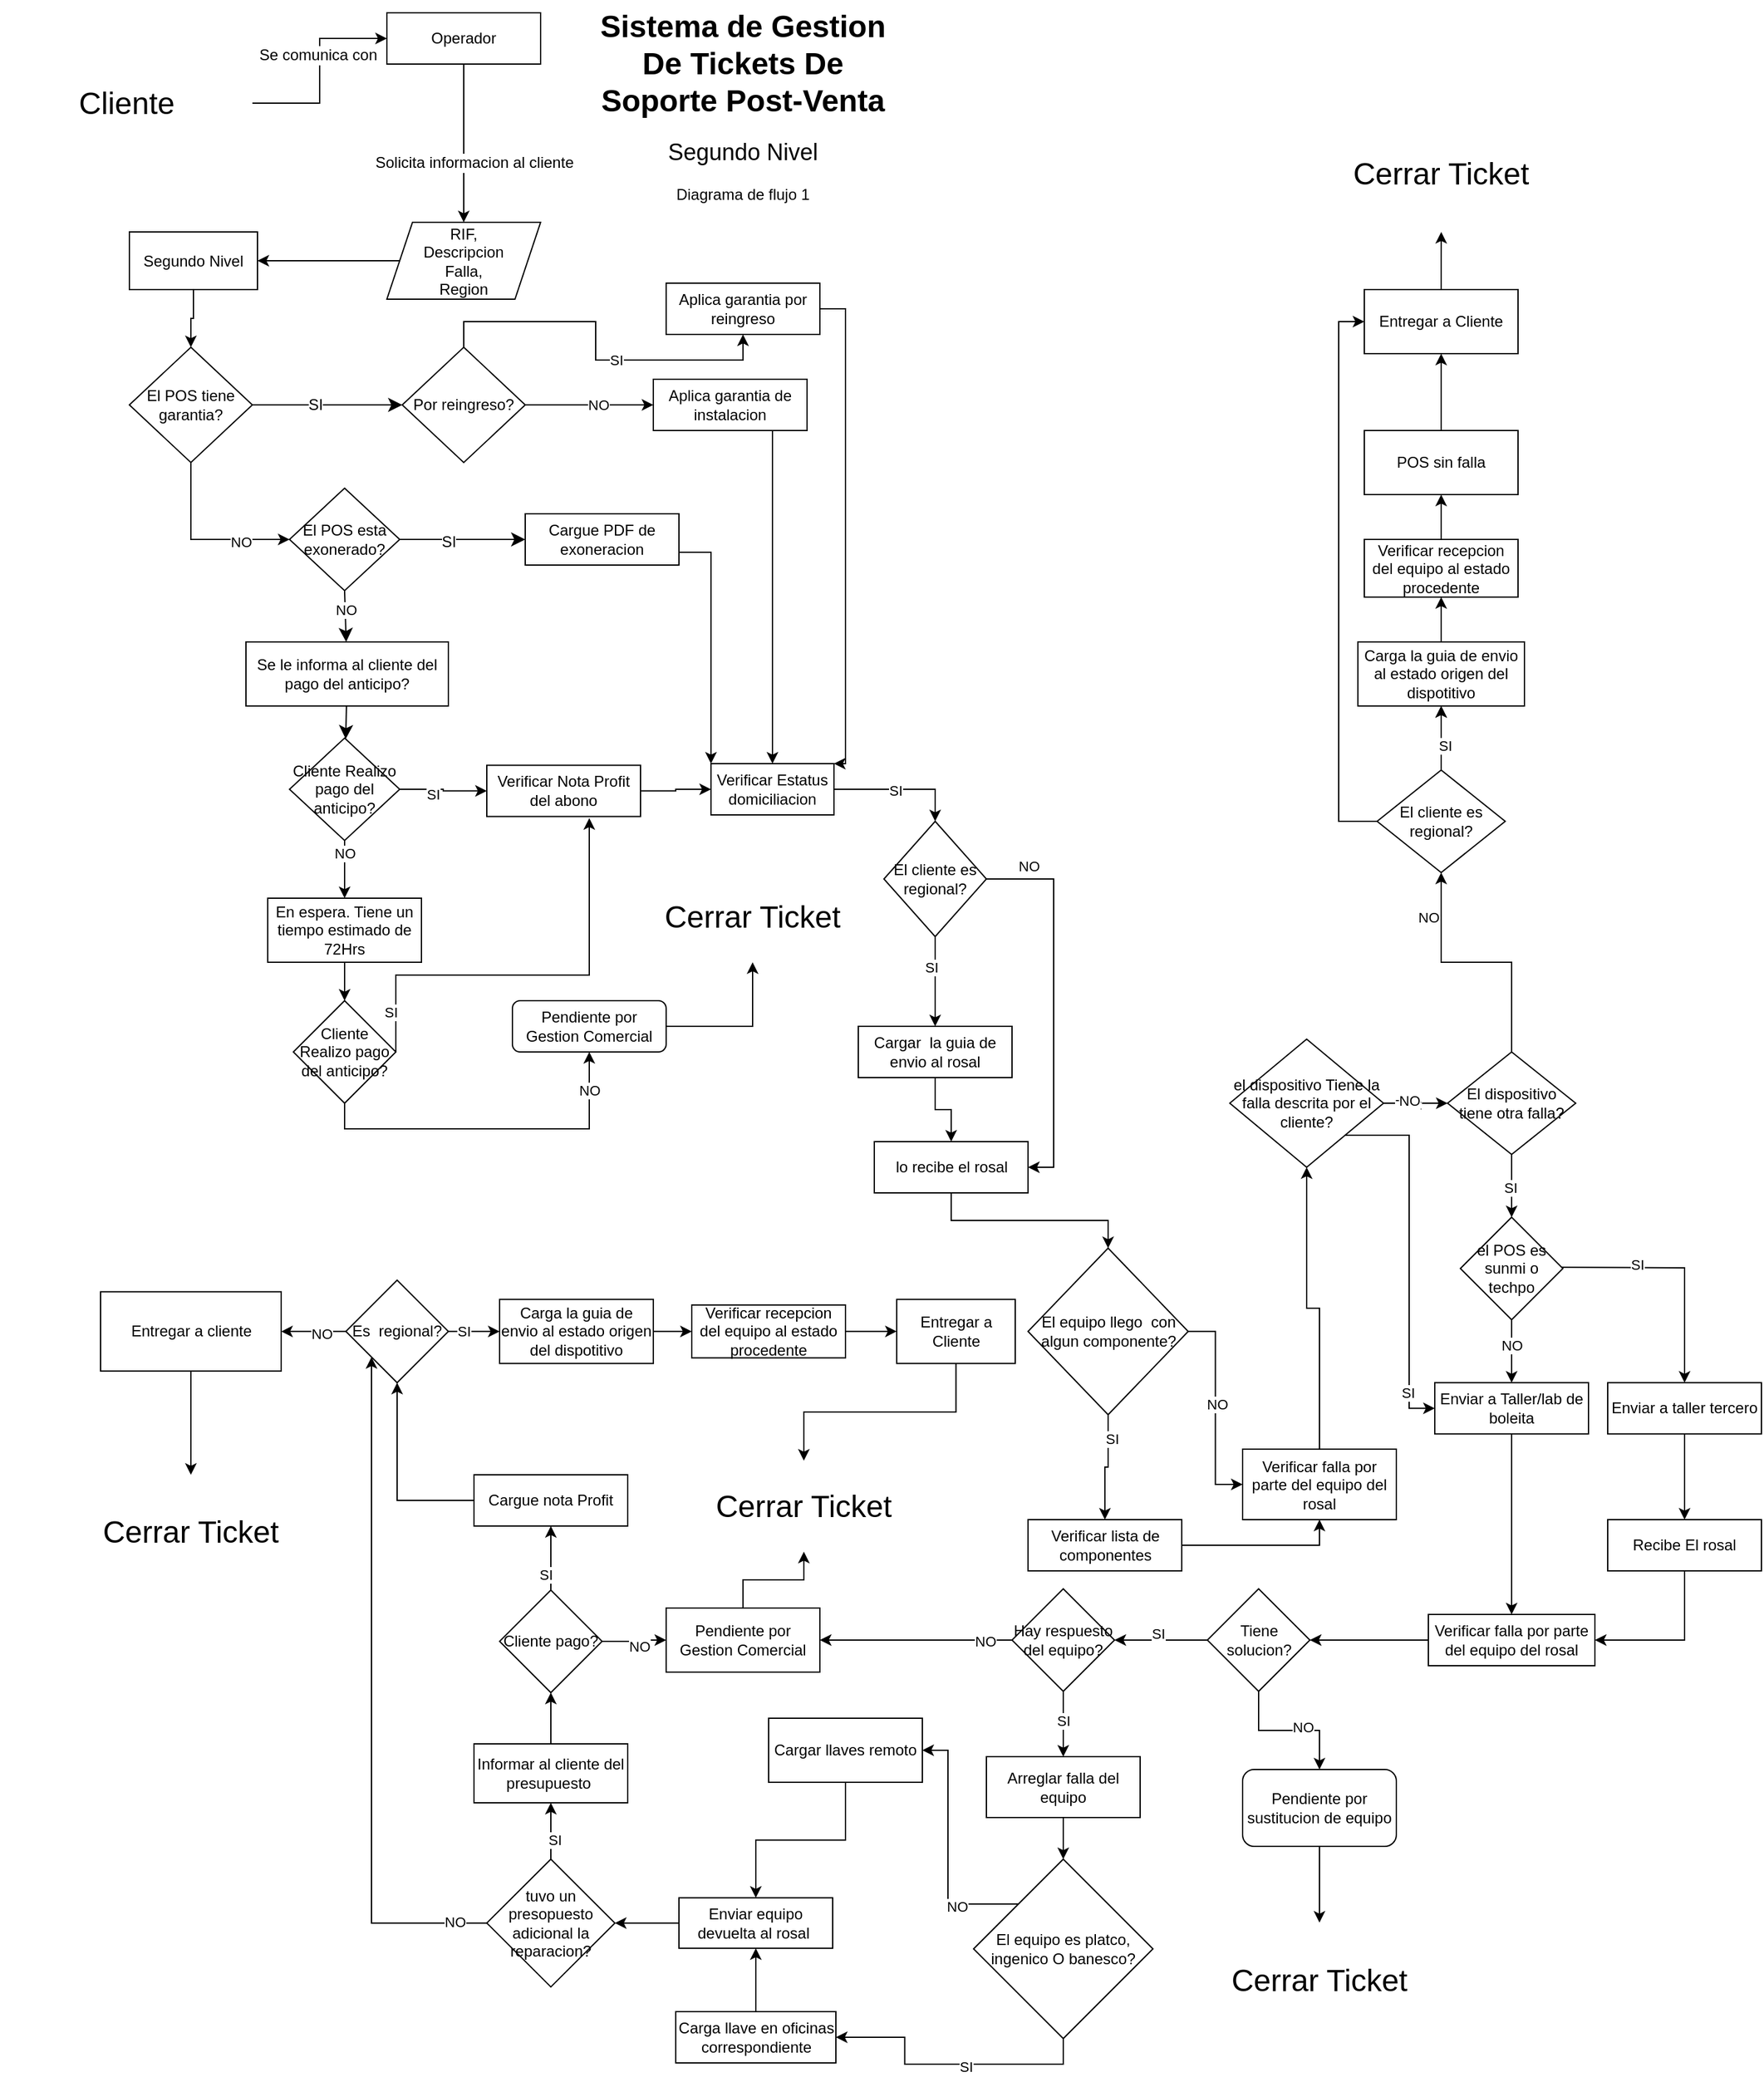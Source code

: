 <mxfile version="26.1.1">
  <diagram id="C5RBs43oDa-KdzZeNtuy" name="Page-1">
    <mxGraphModel dx="1372" dy="820" grid="1" gridSize="10" guides="1" tooltips="1" connect="1" arrows="1" fold="1" page="1" pageScale="1" pageWidth="827" pageHeight="1169" math="0" shadow="0">
      <root>
        <mxCell id="WIyWlLk6GJQsqaUBKTNV-0" />
        <mxCell id="WIyWlLk6GJQsqaUBKTNV-1" parent="WIyWlLk6GJQsqaUBKTNV-0" />
        <mxCell id="_QNUhopDg3Hf3t6jgUZH-50" style="edgeStyle=orthogonalEdgeStyle;rounded=0;orthogonalLoop=1;jettySize=auto;html=1;entryX=0.5;entryY=0;entryDx=0;entryDy=0;" parent="WIyWlLk6GJQsqaUBKTNV-1" source="_QNUhopDg3Hf3t6jgUZH-4" target="_QNUhopDg3Hf3t6jgUZH-6" edge="1">
          <mxGeometry relative="1" as="geometry" />
        </mxCell>
        <mxCell id="c0zV2AM7hL4q2DCEaIti-16" value="&lt;font style=&quot;font-size: 12px;&quot;&gt;Solicita informacion al cliente&lt;/font&gt;" style="edgeLabel;html=1;align=center;verticalAlign=middle;resizable=0;points=[];shadow=1;fontFamily=Helvetica;fontSize=11;fontColor=default;labelBackgroundColor=default;fillColor=none;gradientColor=none;" parent="_QNUhopDg3Hf3t6jgUZH-50" vertex="1" connectable="0">
          <mxGeometry x="0.603" y="4" relative="1" as="geometry">
            <mxPoint x="4" y="-22" as="offset" />
          </mxGeometry>
        </mxCell>
        <mxCell id="_QNUhopDg3Hf3t6jgUZH-4" value="Operador" style="rounded=0;whiteSpace=wrap;html=1;" parent="WIyWlLk6GJQsqaUBKTNV-1" vertex="1">
          <mxGeometry x="337" y="40" width="120" height="40" as="geometry" />
        </mxCell>
        <mxCell id="SMtAYWXJvcv_vjCOF7HQ-4" value="" style="edgeStyle=orthogonalEdgeStyle;rounded=0;orthogonalLoop=1;jettySize=auto;html=1;entryX=1;entryY=0.5;entryDx=0;entryDy=0;" parent="WIyWlLk6GJQsqaUBKTNV-1" source="_QNUhopDg3Hf3t6jgUZH-6" target="zwyI8tlbRfQAhwyagGd9-0" edge="1">
          <mxGeometry relative="1" as="geometry">
            <mxPoint x="340" y="221" as="targetPoint" />
          </mxGeometry>
        </mxCell>
        <mxCell id="_QNUhopDg3Hf3t6jgUZH-6" value="RIF,&lt;div&gt;Descripcion&lt;/div&gt;&lt;div&gt;Falla,&lt;/div&gt;&lt;div&gt;Region&lt;/div&gt;" style="shape=parallelogram;perimeter=parallelogramPerimeter;whiteSpace=wrap;html=1;fixedSize=1;" parent="WIyWlLk6GJQsqaUBKTNV-1" vertex="1">
          <mxGeometry x="337" y="203.5" width="120" height="60" as="geometry" />
        </mxCell>
        <mxCell id="_QNUhopDg3Hf3t6jgUZH-15" value="" style="edgeStyle=none;curved=1;rounded=0;orthogonalLoop=1;jettySize=auto;html=1;fontSize=12;startSize=8;endSize=8;" parent="WIyWlLk6GJQsqaUBKTNV-1" source="_QNUhopDg3Hf3t6jgUZH-19" target="_QNUhopDg3Hf3t6jgUZH-24" edge="1">
          <mxGeometry relative="1" as="geometry" />
        </mxCell>
        <mxCell id="_QNUhopDg3Hf3t6jgUZH-16" value="SI" style="edgeLabel;html=1;align=center;verticalAlign=middle;resizable=0;points=[];fontSize=12;" parent="_QNUhopDg3Hf3t6jgUZH-15" vertex="1" connectable="0">
          <mxGeometry x="-0.167" y="2" relative="1" as="geometry">
            <mxPoint y="2" as="offset" />
          </mxGeometry>
        </mxCell>
        <mxCell id="zwyI8tlbRfQAhwyagGd9-32" style="edgeStyle=orthogonalEdgeStyle;rounded=0;orthogonalLoop=1;jettySize=auto;html=1;exitX=0.5;exitY=1;exitDx=0;exitDy=0;entryX=0;entryY=0.5;entryDx=0;entryDy=0;" parent="WIyWlLk6GJQsqaUBKTNV-1" source="_QNUhopDg3Hf3t6jgUZH-19" target="_QNUhopDg3Hf3t6jgUZH-38" edge="1">
          <mxGeometry relative="1" as="geometry" />
        </mxCell>
        <mxCell id="zwyI8tlbRfQAhwyagGd9-145" value="NO" style="edgeLabel;html=1;align=center;verticalAlign=middle;resizable=0;points=[];" parent="zwyI8tlbRfQAhwyagGd9-32" vertex="1" connectable="0">
          <mxGeometry x="0.439" y="-2" relative="1" as="geometry">
            <mxPoint as="offset" />
          </mxGeometry>
        </mxCell>
        <mxCell id="_QNUhopDg3Hf3t6jgUZH-19" value="El POS tiene garantia?" style="rhombus;whiteSpace=wrap;html=1;" parent="WIyWlLk6GJQsqaUBKTNV-1" vertex="1">
          <mxGeometry x="136" y="301" width="96" height="90" as="geometry" />
        </mxCell>
        <mxCell id="_QNUhopDg3Hf3t6jgUZH-85" style="edgeStyle=orthogonalEdgeStyle;rounded=0;orthogonalLoop=1;jettySize=auto;html=1;exitX=0.5;exitY=0;exitDx=0;exitDy=0;" parent="WIyWlLk6GJQsqaUBKTNV-1" source="_QNUhopDg3Hf3t6jgUZH-24" target="_QNUhopDg3Hf3t6jgUZH-45" edge="1">
          <mxGeometry relative="1" as="geometry">
            <mxPoint x="525" y="271" as="targetPoint" />
          </mxGeometry>
        </mxCell>
        <mxCell id="_QNUhopDg3Hf3t6jgUZH-86" value="SI" style="edgeLabel;html=1;align=center;verticalAlign=middle;resizable=0;points=[];" parent="_QNUhopDg3Hf3t6jgUZH-85" vertex="1" connectable="0">
          <mxGeometry x="0.174" relative="1" as="geometry">
            <mxPoint as="offset" />
          </mxGeometry>
        </mxCell>
        <mxCell id="_QNUhopDg3Hf3t6jgUZH-88" value="" style="edgeStyle=orthogonalEdgeStyle;rounded=0;orthogonalLoop=1;jettySize=auto;html=1;entryX=0;entryY=0.5;entryDx=0;entryDy=0;" parent="WIyWlLk6GJQsqaUBKTNV-1" source="_QNUhopDg3Hf3t6jgUZH-24" target="_QNUhopDg3Hf3t6jgUZH-89" edge="1">
          <mxGeometry relative="1" as="geometry">
            <mxPoint x="525" y="346" as="targetPoint" />
          </mxGeometry>
        </mxCell>
        <mxCell id="_QNUhopDg3Hf3t6jgUZH-90" value="NO" style="edgeLabel;html=1;align=center;verticalAlign=middle;resizable=0;points=[];" parent="_QNUhopDg3Hf3t6jgUZH-88" vertex="1" connectable="0">
          <mxGeometry x="0.157" y="2" relative="1" as="geometry">
            <mxPoint x="-1" y="2" as="offset" />
          </mxGeometry>
        </mxCell>
        <mxCell id="_QNUhopDg3Hf3t6jgUZH-24" value="Por reingreso?" style="rhombus;whiteSpace=wrap;html=1;" parent="WIyWlLk6GJQsqaUBKTNV-1" vertex="1">
          <mxGeometry x="349" y="301" width="96" height="90" as="geometry" />
        </mxCell>
        <mxCell id="zwyI8tlbRfQAhwyagGd9-190" style="edgeStyle=orthogonalEdgeStyle;rounded=0;orthogonalLoop=1;jettySize=auto;html=1;exitX=1;exitY=0.5;exitDx=0;exitDy=0;entryX=0;entryY=0.5;entryDx=0;entryDy=0;" parent="WIyWlLk6GJQsqaUBKTNV-1" source="_QNUhopDg3Hf3t6jgUZH-31" target="zwyI8tlbRfQAhwyagGd9-214" edge="1">
          <mxGeometry relative="1" as="geometry">
            <mxPoint x="575" y="647.25" as="targetPoint" />
          </mxGeometry>
        </mxCell>
        <mxCell id="_QNUhopDg3Hf3t6jgUZH-31" value="Verificar Nota Profit del abono" style="rounded=0;whiteSpace=wrap;html=1;" parent="WIyWlLk6GJQsqaUBKTNV-1" vertex="1">
          <mxGeometry x="415" y="627.25" width="120" height="40" as="geometry" />
        </mxCell>
        <mxCell id="_QNUhopDg3Hf3t6jgUZH-32" value="" style="edgeStyle=none;curved=1;rounded=0;orthogonalLoop=1;jettySize=auto;html=1;fontSize=12;startSize=8;endSize=8;" parent="WIyWlLk6GJQsqaUBKTNV-1" source="_QNUhopDg3Hf3t6jgUZH-33" target="_QNUhopDg3Hf3t6jgUZH-41" edge="1">
          <mxGeometry relative="1" as="geometry" />
        </mxCell>
        <mxCell id="_QNUhopDg3Hf3t6jgUZH-33" value="Se le informa al cliente del pago del anticipo?" style="rounded=0;whiteSpace=wrap;html=1;" parent="WIyWlLk6GJQsqaUBKTNV-1" vertex="1">
          <mxGeometry x="227" y="531" width="158" height="50" as="geometry" />
        </mxCell>
        <mxCell id="zwyI8tlbRfQAhwyagGd9-217" style="edgeStyle=orthogonalEdgeStyle;rounded=0;orthogonalLoop=1;jettySize=auto;html=1;exitX=1;exitY=0.75;exitDx=0;exitDy=0;entryX=0;entryY=0;entryDx=0;entryDy=0;" parent="WIyWlLk6GJQsqaUBKTNV-1" source="_QNUhopDg3Hf3t6jgUZH-34" target="zwyI8tlbRfQAhwyagGd9-214" edge="1">
          <mxGeometry relative="1" as="geometry" />
        </mxCell>
        <mxCell id="_QNUhopDg3Hf3t6jgUZH-34" value="Cargue PDF de exoneracion" style="rounded=0;whiteSpace=wrap;html=1;" parent="WIyWlLk6GJQsqaUBKTNV-1" vertex="1">
          <mxGeometry x="445" y="431" width="120" height="40" as="geometry" />
        </mxCell>
        <mxCell id="_QNUhopDg3Hf3t6jgUZH-35" value="" style="edgeStyle=none;curved=1;rounded=0;orthogonalLoop=1;jettySize=auto;html=1;fontSize=12;startSize=8;endSize=8;" parent="WIyWlLk6GJQsqaUBKTNV-1" source="_QNUhopDg3Hf3t6jgUZH-38" target="_QNUhopDg3Hf3t6jgUZH-34" edge="1">
          <mxGeometry relative="1" as="geometry" />
        </mxCell>
        <mxCell id="_QNUhopDg3Hf3t6jgUZH-36" value="SI" style="edgeLabel;html=1;align=center;verticalAlign=middle;resizable=0;points=[];fontSize=12;" parent="_QNUhopDg3Hf3t6jgUZH-35" vertex="1" connectable="0">
          <mxGeometry x="-0.22" y="-2" relative="1" as="geometry">
            <mxPoint as="offset" />
          </mxGeometry>
        </mxCell>
        <mxCell id="_QNUhopDg3Hf3t6jgUZH-37" style="edgeStyle=none;curved=1;rounded=0;orthogonalLoop=1;jettySize=auto;html=1;exitX=0.5;exitY=1;exitDx=0;exitDy=0;fontSize=12;startSize=8;endSize=8;" parent="WIyWlLk6GJQsqaUBKTNV-1" source="_QNUhopDg3Hf3t6jgUZH-38" target="_QNUhopDg3Hf3t6jgUZH-33" edge="1">
          <mxGeometry relative="1" as="geometry" />
        </mxCell>
        <mxCell id="HQB4Sq_2YrO74d-TBcbG-32" value="NO" style="edgeLabel;html=1;align=center;verticalAlign=middle;resizable=0;points=[];" parent="_QNUhopDg3Hf3t6jgUZH-37" vertex="1" connectable="0">
          <mxGeometry x="-0.295" relative="1" as="geometry">
            <mxPoint y="1" as="offset" />
          </mxGeometry>
        </mxCell>
        <mxCell id="_QNUhopDg3Hf3t6jgUZH-38" value="El POS esta exonerado?" style="rhombus;whiteSpace=wrap;html=1;" parent="WIyWlLk6GJQsqaUBKTNV-1" vertex="1">
          <mxGeometry x="261" y="411" width="86" height="80" as="geometry" />
        </mxCell>
        <mxCell id="_QNUhopDg3Hf3t6jgUZH-69" value="" style="edgeStyle=orthogonalEdgeStyle;rounded=0;orthogonalLoop=1;jettySize=auto;html=1;" parent="WIyWlLk6GJQsqaUBKTNV-1" source="_QNUhopDg3Hf3t6jgUZH-41" target="_QNUhopDg3Hf3t6jgUZH-68" edge="1">
          <mxGeometry relative="1" as="geometry" />
        </mxCell>
        <mxCell id="_QNUhopDg3Hf3t6jgUZH-73" value="NO" style="edgeLabel;html=1;align=center;verticalAlign=middle;resizable=0;points=[];" parent="_QNUhopDg3Hf3t6jgUZH-69" vertex="1" connectable="0">
          <mxGeometry x="-0.46" y="-4" relative="1" as="geometry">
            <mxPoint x="4" y="-2" as="offset" />
          </mxGeometry>
        </mxCell>
        <mxCell id="zwyI8tlbRfQAhwyagGd9-189" style="edgeStyle=orthogonalEdgeStyle;rounded=0;orthogonalLoop=1;jettySize=auto;html=1;exitX=1;exitY=0.5;exitDx=0;exitDy=0;entryX=0;entryY=0.5;entryDx=0;entryDy=0;" parent="WIyWlLk6GJQsqaUBKTNV-1" source="_QNUhopDg3Hf3t6jgUZH-41" target="_QNUhopDg3Hf3t6jgUZH-31" edge="1">
          <mxGeometry relative="1" as="geometry" />
        </mxCell>
        <mxCell id="zwyI8tlbRfQAhwyagGd9-191" value="SI" style="edgeLabel;html=1;align=center;verticalAlign=middle;resizable=0;points=[];" parent="zwyI8tlbRfQAhwyagGd9-189" vertex="1" connectable="0">
          <mxGeometry x="-0.262" y="-4" relative="1" as="geometry">
            <mxPoint as="offset" />
          </mxGeometry>
        </mxCell>
        <mxCell id="_QNUhopDg3Hf3t6jgUZH-41" value="Cliente Realizo pago del anticipo?" style="rhombus;whiteSpace=wrap;html=1;rounded=0;" parent="WIyWlLk6GJQsqaUBKTNV-1" vertex="1">
          <mxGeometry x="261" y="606" width="86" height="80" as="geometry" />
        </mxCell>
        <mxCell id="zwyI8tlbRfQAhwyagGd9-220" style="edgeStyle=orthogonalEdgeStyle;rounded=0;orthogonalLoop=1;jettySize=auto;html=1;exitX=1;exitY=0.5;exitDx=0;exitDy=0;entryX=1;entryY=0;entryDx=0;entryDy=0;" parent="WIyWlLk6GJQsqaUBKTNV-1" source="_QNUhopDg3Hf3t6jgUZH-45" target="zwyI8tlbRfQAhwyagGd9-214" edge="1">
          <mxGeometry relative="1" as="geometry">
            <Array as="points">
              <mxPoint x="695" y="271" />
              <mxPoint x="695" y="626" />
            </Array>
          </mxGeometry>
        </mxCell>
        <mxCell id="_QNUhopDg3Hf3t6jgUZH-45" value="Aplica garantia por reingreso" style="rounded=0;whiteSpace=wrap;html=1;" parent="WIyWlLk6GJQsqaUBKTNV-1" vertex="1">
          <mxGeometry x="555" y="251" width="120" height="40" as="geometry" />
        </mxCell>
        <mxCell id="_QNUhopDg3Hf3t6jgUZH-101" style="edgeStyle=orthogonalEdgeStyle;rounded=0;orthogonalLoop=1;jettySize=auto;html=1;exitX=1;exitY=0.5;exitDx=0;exitDy=0;entryX=0.5;entryY=1;entryDx=0;entryDy=0;" parent="WIyWlLk6GJQsqaUBKTNV-1" source="_QNUhopDg3Hf3t6jgUZH-61" target="_QNUhopDg3Hf3t6jgUZH-100" edge="1">
          <mxGeometry relative="1" as="geometry" />
        </mxCell>
        <mxCell id="_QNUhopDg3Hf3t6jgUZH-61" value="Pendiente por Gestion Comercial" style="rounded=1;whiteSpace=wrap;html=1;fontSize=12;glass=0;strokeWidth=1;shadow=0;" parent="WIyWlLk6GJQsqaUBKTNV-1" vertex="1">
          <mxGeometry x="435" y="811" width="120" height="40" as="geometry" />
        </mxCell>
        <mxCell id="_QNUhopDg3Hf3t6jgUZH-71" value="" style="edgeStyle=orthogonalEdgeStyle;rounded=0;orthogonalLoop=1;jettySize=auto;html=1;" parent="WIyWlLk6GJQsqaUBKTNV-1" source="_QNUhopDg3Hf3t6jgUZH-68" target="_QNUhopDg3Hf3t6jgUZH-70" edge="1">
          <mxGeometry relative="1" as="geometry" />
        </mxCell>
        <mxCell id="_QNUhopDg3Hf3t6jgUZH-68" value="En espera. Tiene un tiempo estimado de 72Hrs" style="rounded=0;whiteSpace=wrap;html=1;" parent="WIyWlLk6GJQsqaUBKTNV-1" vertex="1">
          <mxGeometry x="244" y="731" width="120" height="50" as="geometry" />
        </mxCell>
        <mxCell id="_QNUhopDg3Hf3t6jgUZH-74" style="edgeStyle=orthogonalEdgeStyle;rounded=0;orthogonalLoop=1;jettySize=auto;html=1;exitX=1;exitY=0.5;exitDx=0;exitDy=0;" parent="WIyWlLk6GJQsqaUBKTNV-1" source="_QNUhopDg3Hf3t6jgUZH-70" edge="1">
          <mxGeometry relative="1" as="geometry">
            <mxPoint x="495.0" y="668.5" as="targetPoint" />
            <Array as="points">
              <mxPoint x="344" y="791" />
              <mxPoint x="495" y="791" />
            </Array>
          </mxGeometry>
        </mxCell>
        <mxCell id="_QNUhopDg3Hf3t6jgUZH-76" value="SI" style="edgeLabel;html=1;align=center;verticalAlign=middle;resizable=0;points=[];" parent="_QNUhopDg3Hf3t6jgUZH-74" vertex="1" connectable="0">
          <mxGeometry x="-0.833" y="-3" relative="1" as="geometry">
            <mxPoint x="-7" y="-3" as="offset" />
          </mxGeometry>
        </mxCell>
        <mxCell id="_QNUhopDg3Hf3t6jgUZH-77" style="edgeStyle=orthogonalEdgeStyle;rounded=0;orthogonalLoop=1;jettySize=auto;html=1;exitX=0.5;exitY=1;exitDx=0;exitDy=0;entryX=0.5;entryY=1;entryDx=0;entryDy=0;" parent="WIyWlLk6GJQsqaUBKTNV-1" source="_QNUhopDg3Hf3t6jgUZH-70" target="_QNUhopDg3Hf3t6jgUZH-61" edge="1">
          <mxGeometry relative="1" as="geometry" />
        </mxCell>
        <mxCell id="_QNUhopDg3Hf3t6jgUZH-78" value="NO" style="edgeLabel;html=1;align=center;verticalAlign=middle;resizable=0;points=[];" parent="_QNUhopDg3Hf3t6jgUZH-77" vertex="1" connectable="0">
          <mxGeometry x="-0.109" y="3" relative="1" as="geometry">
            <mxPoint x="90" y="-27" as="offset" />
          </mxGeometry>
        </mxCell>
        <mxCell id="_QNUhopDg3Hf3t6jgUZH-70" value="Cliente Realizo pago del anticipo?" style="rhombus;whiteSpace=wrap;html=1;rounded=0;" parent="WIyWlLk6GJQsqaUBKTNV-1" vertex="1">
          <mxGeometry x="264" y="811" width="80" height="80" as="geometry" />
        </mxCell>
        <mxCell id="_QNUhopDg3Hf3t6jgUZH-72" style="edgeStyle=orthogonalEdgeStyle;rounded=0;orthogonalLoop=1;jettySize=auto;html=1;exitX=0.5;exitY=1;exitDx=0;exitDy=0;" parent="WIyWlLk6GJQsqaUBKTNV-1" source="_QNUhopDg3Hf3t6jgUZH-68" target="_QNUhopDg3Hf3t6jgUZH-68" edge="1">
          <mxGeometry relative="1" as="geometry" />
        </mxCell>
        <mxCell id="zwyI8tlbRfQAhwyagGd9-218" style="edgeStyle=orthogonalEdgeStyle;rounded=0;orthogonalLoop=1;jettySize=auto;html=1;exitX=0.75;exitY=1;exitDx=0;exitDy=0;" parent="WIyWlLk6GJQsqaUBKTNV-1" source="_QNUhopDg3Hf3t6jgUZH-89" target="zwyI8tlbRfQAhwyagGd9-214" edge="1">
          <mxGeometry relative="1" as="geometry">
            <Array as="points">
              <mxPoint x="638" y="366" />
            </Array>
          </mxGeometry>
        </mxCell>
        <mxCell id="_QNUhopDg3Hf3t6jgUZH-89" value="Aplica garantia de instalacion" style="rounded=0;whiteSpace=wrap;html=1;" parent="WIyWlLk6GJQsqaUBKTNV-1" vertex="1">
          <mxGeometry x="545" y="326" width="120" height="40" as="geometry" />
        </mxCell>
        <mxCell id="_QNUhopDg3Hf3t6jgUZH-100" value="&lt;font style=&quot;font-size: 24px;&quot;&gt;Cerrar Ticket&lt;/font&gt;" style="rounded=1;whiteSpace=wrap;html=1;fontSize=12;glass=0;strokeWidth=1;shadow=0;strokeColor=none;" parent="WIyWlLk6GJQsqaUBKTNV-1" vertex="1">
          <mxGeometry x="535" y="710" width="175" height="71" as="geometry" />
        </mxCell>
        <mxCell id="zwyI8tlbRfQAhwyagGd9-37" value="" style="edgeStyle=orthogonalEdgeStyle;rounded=0;orthogonalLoop=1;jettySize=auto;html=1;exitX=0.5;exitY=1;exitDx=0;exitDy=0;" parent="WIyWlLk6GJQsqaUBKTNV-1" source="_QNUhopDg3Hf3t6jgUZH-119" target="zwyI8tlbRfQAhwyagGd9-41" edge="1">
          <mxGeometry relative="1" as="geometry">
            <mxPoint x="892.5" y="931" as="sourcePoint" />
            <mxPoint x="892.571" y="770.92" as="targetPoint" />
          </mxGeometry>
        </mxCell>
        <mxCell id="zwyI8tlbRfQAhwyagGd9-92" value="SI" style="edgeLabel;html=1;align=center;verticalAlign=middle;resizable=0;points=[];" parent="zwyI8tlbRfQAhwyagGd9-37" vertex="1" connectable="0">
          <mxGeometry x="-0.362" y="-3" relative="1" as="geometry">
            <mxPoint y="1" as="offset" />
          </mxGeometry>
        </mxCell>
        <mxCell id="zwyI8tlbRfQAhwyagGd9-90" style="edgeStyle=orthogonalEdgeStyle;rounded=0;orthogonalLoop=1;jettySize=auto;html=1;exitX=1;exitY=0.5;exitDx=0;exitDy=0;entryX=1;entryY=0.5;entryDx=0;entryDy=0;" parent="WIyWlLk6GJQsqaUBKTNV-1" source="_QNUhopDg3Hf3t6jgUZH-119" target="zwyI8tlbRfQAhwyagGd9-44" edge="1">
          <mxGeometry relative="1" as="geometry" />
        </mxCell>
        <mxCell id="zwyI8tlbRfQAhwyagGd9-91" value="NO" style="edgeLabel;html=1;align=center;verticalAlign=middle;resizable=0;points=[];" parent="zwyI8tlbRfQAhwyagGd9-90" vertex="1" connectable="0">
          <mxGeometry x="0.694" y="-1" relative="1" as="geometry">
            <mxPoint x="-19" y="-210" as="offset" />
          </mxGeometry>
        </mxCell>
        <mxCell id="_QNUhopDg3Hf3t6jgUZH-119" value="El cliente es regional?" style="rhombus;whiteSpace=wrap;html=1;" parent="WIyWlLk6GJQsqaUBKTNV-1" vertex="1">
          <mxGeometry x="725" y="671" width="80" height="90" as="geometry" />
        </mxCell>
        <mxCell id="_QNUhopDg3Hf3t6jgUZH-124" value="&lt;font style=&quot;font-size: 24px;&quot;&gt;Cerrar Ticket&lt;/font&gt;" style="rounded=1;whiteSpace=wrap;html=1;fontSize=12;glass=0;strokeWidth=1;shadow=0;strokeColor=none;" parent="WIyWlLk6GJQsqaUBKTNV-1" vertex="1">
          <mxGeometry x="570" y="1170" width="185" height="71" as="geometry" />
        </mxCell>
        <mxCell id="zwyI8tlbRfQAhwyagGd9-57" style="edgeStyle=orthogonalEdgeStyle;rounded=0;orthogonalLoop=1;jettySize=auto;html=1;exitX=0.5;exitY=0;exitDx=0;exitDy=0;entryX=0;entryY=0.5;entryDx=0;entryDy=0;" parent="WIyWlLk6GJQsqaUBKTNV-1" source="_QNUhopDg3Hf3t6jgUZH-133" target="HQB4Sq_2YrO74d-TBcbG-1" edge="1">
          <mxGeometry relative="1" as="geometry" />
        </mxCell>
        <mxCell id="zwyI8tlbRfQAhwyagGd9-58" value="NO" style="edgeLabel;html=1;align=center;verticalAlign=middle;resizable=0;points=[];" parent="zwyI8tlbRfQAhwyagGd9-57" vertex="1" connectable="0">
          <mxGeometry x="-0.035" y="1" relative="1" as="geometry">
            <mxPoint as="offset" />
          </mxGeometry>
        </mxCell>
        <mxCell id="zwyI8tlbRfQAhwyagGd9-93" style="edgeStyle=orthogonalEdgeStyle;rounded=0;orthogonalLoop=1;jettySize=auto;html=1;exitX=1;exitY=0.5;exitDx=0;exitDy=0;" parent="WIyWlLk6GJQsqaUBKTNV-1" source="_QNUhopDg3Hf3t6jgUZH-133" target="_QNUhopDg3Hf3t6jgUZH-138" edge="1">
          <mxGeometry relative="1" as="geometry" />
        </mxCell>
        <mxCell id="zwyI8tlbRfQAhwyagGd9-146" value="SI" style="edgeLabel;html=1;align=center;verticalAlign=middle;resizable=0;points=[];" parent="zwyI8tlbRfQAhwyagGd9-93" vertex="1" connectable="0">
          <mxGeometry x="-0.578" y="3" relative="1" as="geometry">
            <mxPoint y="1" as="offset" />
          </mxGeometry>
        </mxCell>
        <mxCell id="_QNUhopDg3Hf3t6jgUZH-133" value="El equipo llego&amp;nbsp; con algun componente?" style="rhombus;whiteSpace=wrap;html=1;direction=south;" parent="WIyWlLk6GJQsqaUBKTNV-1" vertex="1">
          <mxGeometry x="837.5" y="1004.13" width="125" height="130" as="geometry" />
        </mxCell>
        <mxCell id="zwyI8tlbRfQAhwyagGd9-76" style="edgeStyle=orthogonalEdgeStyle;rounded=0;orthogonalLoop=1;jettySize=auto;html=1;exitX=1;exitY=0.5;exitDx=0;exitDy=0;entryX=0.5;entryY=1;entryDx=0;entryDy=0;" parent="WIyWlLk6GJQsqaUBKTNV-1" source="_QNUhopDg3Hf3t6jgUZH-138" target="HQB4Sq_2YrO74d-TBcbG-1" edge="1">
          <mxGeometry relative="1" as="geometry" />
        </mxCell>
        <mxCell id="_QNUhopDg3Hf3t6jgUZH-138" value="Verificar lista de componentes" style="rounded=0;whiteSpace=wrap;html=1;" parent="WIyWlLk6GJQsqaUBKTNV-1" vertex="1">
          <mxGeometry x="837.5" y="1216" width="120" height="40" as="geometry" />
        </mxCell>
        <mxCell id="HQB4Sq_2YrO74d-TBcbG-4" value="" style="edgeStyle=orthogonalEdgeStyle;rounded=0;orthogonalLoop=1;jettySize=auto;html=1;" parent="WIyWlLk6GJQsqaUBKTNV-1" source="HQB4Sq_2YrO74d-TBcbG-1" target="HQB4Sq_2YrO74d-TBcbG-3" edge="1">
          <mxGeometry relative="1" as="geometry" />
        </mxCell>
        <mxCell id="HQB4Sq_2YrO74d-TBcbG-1" value="Verificar falla por parte del equipo del rosal" style="rounded=0;whiteSpace=wrap;html=1;" parent="WIyWlLk6GJQsqaUBKTNV-1" vertex="1">
          <mxGeometry x="1005" y="1161" width="120" height="55" as="geometry" />
        </mxCell>
        <mxCell id="HQB4Sq_2YrO74d-TBcbG-8" value="" style="edgeStyle=orthogonalEdgeStyle;rounded=0;orthogonalLoop=1;jettySize=auto;html=1;" parent="WIyWlLk6GJQsqaUBKTNV-1" source="HQB4Sq_2YrO74d-TBcbG-3" target="HQB4Sq_2YrO74d-TBcbG-7" edge="1">
          <mxGeometry relative="1" as="geometry" />
        </mxCell>
        <mxCell id="HQB4Sq_2YrO74d-TBcbG-9" value="Text" style="edgeLabel;html=1;align=center;verticalAlign=middle;resizable=0;points=[];" parent="HQB4Sq_2YrO74d-TBcbG-8" vertex="1" connectable="0">
          <mxGeometry x="-0.269" y="-1" relative="1" as="geometry">
            <mxPoint as="offset" />
          </mxGeometry>
        </mxCell>
        <mxCell id="HQB4Sq_2YrO74d-TBcbG-11" value="NO" style="edgeLabel;html=1;align=center;verticalAlign=middle;resizable=0;points=[];" parent="HQB4Sq_2YrO74d-TBcbG-8" vertex="1" connectable="0">
          <mxGeometry x="-0.211" y="2" relative="1" as="geometry">
            <mxPoint as="offset" />
          </mxGeometry>
        </mxCell>
        <mxCell id="zwyI8tlbRfQAhwyagGd9-69" style="edgeStyle=orthogonalEdgeStyle;rounded=0;orthogonalLoop=1;jettySize=auto;html=1;exitX=1;exitY=1;exitDx=0;exitDy=0;entryX=0;entryY=0.5;entryDx=0;entryDy=0;" parent="WIyWlLk6GJQsqaUBKTNV-1" source="HQB4Sq_2YrO74d-TBcbG-3" target="HQB4Sq_2YrO74d-TBcbG-5" edge="1">
          <mxGeometry relative="1" as="geometry" />
        </mxCell>
        <mxCell id="zwyI8tlbRfQAhwyagGd9-163" value="SI" style="edgeLabel;html=1;align=center;verticalAlign=middle;resizable=0;points=[];" parent="zwyI8tlbRfQAhwyagGd9-69" vertex="1" connectable="0">
          <mxGeometry x="0.77" y="-1" relative="1" as="geometry">
            <mxPoint as="offset" />
          </mxGeometry>
        </mxCell>
        <mxCell id="HQB4Sq_2YrO74d-TBcbG-3" value="el dispositivo Tiene la falla descrita por el cliente?" style="rhombus;whiteSpace=wrap;html=1;rounded=0;" parent="WIyWlLk6GJQsqaUBKTNV-1" vertex="1">
          <mxGeometry x="995" y="841" width="120" height="100" as="geometry" />
        </mxCell>
        <mxCell id="HQB4Sq_2YrO74d-TBcbG-36" value="" style="edgeStyle=orthogonalEdgeStyle;rounded=0;orthogonalLoop=1;jettySize=auto;html=1;" parent="WIyWlLk6GJQsqaUBKTNV-1" source="HQB4Sq_2YrO74d-TBcbG-5" target="HQB4Sq_2YrO74d-TBcbG-35" edge="1">
          <mxGeometry relative="1" as="geometry" />
        </mxCell>
        <mxCell id="HQB4Sq_2YrO74d-TBcbG-5" value="Enviar a Taller/lab de boleita" style="whiteSpace=wrap;html=1;rounded=0;" parent="WIyWlLk6GJQsqaUBKTNV-1" vertex="1">
          <mxGeometry x="1155" y="1109.13" width="120" height="40" as="geometry" />
        </mxCell>
        <mxCell id="HQB4Sq_2YrO74d-TBcbG-14" value="" style="edgeStyle=orthogonalEdgeStyle;rounded=0;orthogonalLoop=1;jettySize=auto;html=1;entryX=0.5;entryY=1;entryDx=0;entryDy=0;" parent="WIyWlLk6GJQsqaUBKTNV-1" source="HQB4Sq_2YrO74d-TBcbG-7" target="zwyI8tlbRfQAhwyagGd9-148" edge="1">
          <mxGeometry relative="1" as="geometry">
            <mxPoint x="1250.0" y="751" as="targetPoint" />
          </mxGeometry>
        </mxCell>
        <mxCell id="HQB4Sq_2YrO74d-TBcbG-17" value="NO" style="edgeLabel;html=1;align=center;verticalAlign=middle;resizable=0;points=[];" parent="HQB4Sq_2YrO74d-TBcbG-14" vertex="1" connectable="0">
          <mxGeometry x="-0.233" y="-1" relative="1" as="geometry">
            <mxPoint x="-60" y="-34" as="offset" />
          </mxGeometry>
        </mxCell>
        <mxCell id="HQB4Sq_2YrO74d-TBcbG-16" value="" style="edgeStyle=orthogonalEdgeStyle;rounded=0;orthogonalLoop=1;jettySize=auto;html=1;exitX=1;exitY=0.5;exitDx=0;exitDy=0;" parent="WIyWlLk6GJQsqaUBKTNV-1" target="rR9O2mA9o4_ctk0LI53O-9" edge="1">
          <mxGeometry relative="1" as="geometry">
            <mxPoint x="1310" y="1060" as="targetPoint" />
            <mxPoint x="1241" y="1019" as="sourcePoint" />
          </mxGeometry>
        </mxCell>
        <mxCell id="HQB4Sq_2YrO74d-TBcbG-29" value="SI" style="edgeLabel;html=1;align=center;verticalAlign=middle;resizable=0;points=[];" parent="HQB4Sq_2YrO74d-TBcbG-16" vertex="1" connectable="0">
          <mxGeometry x="-0.234" y="4" relative="1" as="geometry">
            <mxPoint x="-4" y="1" as="offset" />
          </mxGeometry>
        </mxCell>
        <mxCell id="rR9O2mA9o4_ctk0LI53O-2" value="" style="edgeStyle=orthogonalEdgeStyle;rounded=0;orthogonalLoop=1;jettySize=auto;html=1;" parent="WIyWlLk6GJQsqaUBKTNV-1" source="HQB4Sq_2YrO74d-TBcbG-7" target="rR9O2mA9o4_ctk0LI53O-1" edge="1">
          <mxGeometry relative="1" as="geometry" />
        </mxCell>
        <mxCell id="rR9O2mA9o4_ctk0LI53O-3" value="SI" style="edgeLabel;html=1;align=center;verticalAlign=middle;resizable=0;points=[];" parent="rR9O2mA9o4_ctk0LI53O-2" vertex="1" connectable="0">
          <mxGeometry x="0.034" y="-2" relative="1" as="geometry">
            <mxPoint x="1" as="offset" />
          </mxGeometry>
        </mxCell>
        <mxCell id="HQB4Sq_2YrO74d-TBcbG-7" value="El dispositivo tiene otra falla?" style="rhombus;whiteSpace=wrap;html=1;rounded=0;" parent="WIyWlLk6GJQsqaUBKTNV-1" vertex="1">
          <mxGeometry x="1165" y="851" width="100" height="80" as="geometry" />
        </mxCell>
        <mxCell id="HQB4Sq_2YrO74d-TBcbG-21" value="" style="edgeStyle=orthogonalEdgeStyle;rounded=0;orthogonalLoop=1;jettySize=auto;html=1;" parent="WIyWlLk6GJQsqaUBKTNV-1" source="HQB4Sq_2YrO74d-TBcbG-18" target="c0zV2AM7hL4q2DCEaIti-6" edge="1">
          <mxGeometry relative="1" as="geometry">
            <mxPoint x="1255" y="261" as="targetPoint" />
          </mxGeometry>
        </mxCell>
        <mxCell id="HQB4Sq_2YrO74d-TBcbG-18" value="Entregar a Cliente" style="whiteSpace=wrap;html=1;" parent="WIyWlLk6GJQsqaUBKTNV-1" vertex="1">
          <mxGeometry x="1100" y="256" width="120" height="50" as="geometry" />
        </mxCell>
        <mxCell id="zwyI8tlbRfQAhwyagGd9-95" value="" style="edgeStyle=orthogonalEdgeStyle;rounded=0;orthogonalLoop=1;jettySize=auto;html=1;" parent="WIyWlLk6GJQsqaUBKTNV-1" source="HQB4Sq_2YrO74d-TBcbG-35" target="HQB4Sq_2YrO74d-TBcbG-37" edge="1">
          <mxGeometry relative="1" as="geometry" />
        </mxCell>
        <mxCell id="HQB4Sq_2YrO74d-TBcbG-35" value="Verificar falla por parte del equipo del rosal" style="whiteSpace=wrap;html=1;rounded=0;" parent="WIyWlLk6GJQsqaUBKTNV-1" vertex="1">
          <mxGeometry x="1150" y="1290" width="130" height="40" as="geometry" />
        </mxCell>
        <mxCell id="HQB4Sq_2YrO74d-TBcbG-40" value="" style="edgeStyle=orthogonalEdgeStyle;rounded=0;orthogonalLoop=1;jettySize=auto;html=1;" parent="WIyWlLk6GJQsqaUBKTNV-1" source="HQB4Sq_2YrO74d-TBcbG-37" target="HQB4Sq_2YrO74d-TBcbG-39" edge="1">
          <mxGeometry relative="1" as="geometry" />
        </mxCell>
        <mxCell id="HQB4Sq_2YrO74d-TBcbG-43" value="NO" style="edgeLabel;html=1;align=center;verticalAlign=middle;resizable=0;points=[];" parent="HQB4Sq_2YrO74d-TBcbG-40" vertex="1" connectable="0">
          <mxGeometry x="0.2" y="3" relative="1" as="geometry">
            <mxPoint as="offset" />
          </mxGeometry>
        </mxCell>
        <mxCell id="zwyI8tlbRfQAhwyagGd9-199" style="edgeStyle=orthogonalEdgeStyle;rounded=0;orthogonalLoop=1;jettySize=auto;html=1;exitX=0;exitY=0.5;exitDx=0;exitDy=0;entryX=1;entryY=0.5;entryDx=0;entryDy=0;" parent="WIyWlLk6GJQsqaUBKTNV-1" source="HQB4Sq_2YrO74d-TBcbG-37" target="zwyI8tlbRfQAhwyagGd9-198" edge="1">
          <mxGeometry relative="1" as="geometry" />
        </mxCell>
        <mxCell id="zwyI8tlbRfQAhwyagGd9-200" value="SI" style="edgeLabel;html=1;align=center;verticalAlign=middle;resizable=0;points=[];" parent="zwyI8tlbRfQAhwyagGd9-199" vertex="1" connectable="0">
          <mxGeometry x="0.189" relative="1" as="geometry">
            <mxPoint x="4" y="-5" as="offset" />
          </mxGeometry>
        </mxCell>
        <mxCell id="HQB4Sq_2YrO74d-TBcbG-37" value="Tiene solucion?" style="rhombus;whiteSpace=wrap;html=1;" parent="WIyWlLk6GJQsqaUBKTNV-1" vertex="1">
          <mxGeometry x="977.5" y="1270" width="80" height="80" as="geometry" />
        </mxCell>
        <mxCell id="SMtAYWXJvcv_vjCOF7HQ-17" style="edgeStyle=orthogonalEdgeStyle;rounded=0;orthogonalLoop=1;jettySize=auto;html=1;exitX=0.5;exitY=1;exitDx=0;exitDy=0;entryX=0.5;entryY=0;entryDx=0;entryDy=0;" parent="WIyWlLk6GJQsqaUBKTNV-1" source="HQB4Sq_2YrO74d-TBcbG-39" target="HQB4Sq_2YrO74d-TBcbG-72" edge="1">
          <mxGeometry relative="1" as="geometry" />
        </mxCell>
        <mxCell id="HQB4Sq_2YrO74d-TBcbG-39" value="Pendiente por sustitucion de equipo" style="rounded=1;whiteSpace=wrap;html=1;" parent="WIyWlLk6GJQsqaUBKTNV-1" vertex="1">
          <mxGeometry x="1005" y="1411" width="120" height="60" as="geometry" />
        </mxCell>
        <mxCell id="zwyI8tlbRfQAhwyagGd9-100" value="" style="edgeStyle=orthogonalEdgeStyle;rounded=0;orthogonalLoop=1;jettySize=auto;html=1;" parent="WIyWlLk6GJQsqaUBKTNV-1" source="HQB4Sq_2YrO74d-TBcbG-44" target="HQB4Sq_2YrO74d-TBcbG-50" edge="1">
          <mxGeometry relative="1" as="geometry" />
        </mxCell>
        <mxCell id="HQB4Sq_2YrO74d-TBcbG-44" value="Arreglar falla del equipo" style="whiteSpace=wrap;html=1;" parent="WIyWlLk6GJQsqaUBKTNV-1" vertex="1">
          <mxGeometry x="805" y="1401" width="120" height="47.5" as="geometry" />
        </mxCell>
        <mxCell id="zwyI8tlbRfQAhwyagGd9-195" style="edgeStyle=orthogonalEdgeStyle;rounded=0;orthogonalLoop=1;jettySize=auto;html=1;exitX=0;exitY=0;exitDx=0;exitDy=0;entryX=1;entryY=0.5;entryDx=0;entryDy=0;" parent="WIyWlLk6GJQsqaUBKTNV-1" source="HQB4Sq_2YrO74d-TBcbG-50" target="HQB4Sq_2YrO74d-TBcbG-54" edge="1">
          <mxGeometry relative="1" as="geometry" />
        </mxCell>
        <mxCell id="zwyI8tlbRfQAhwyagGd9-227" value="NO" style="edgeLabel;html=1;align=center;verticalAlign=middle;resizable=0;points=[];" parent="zwyI8tlbRfQAhwyagGd9-195" vertex="1" connectable="0">
          <mxGeometry x="-0.495" y="2" relative="1" as="geometry">
            <mxPoint x="1" as="offset" />
          </mxGeometry>
        </mxCell>
        <mxCell id="c0zV2AM7hL4q2DCEaIti-20" style="edgeStyle=orthogonalEdgeStyle;rounded=0;orthogonalLoop=1;jettySize=auto;html=1;exitX=0.5;exitY=1;exitDx=0;exitDy=0;entryX=1;entryY=0.5;entryDx=0;entryDy=0;fontFamily=Helvetica;fontSize=11;fontColor=default;labelBackgroundColor=default;resizable=0;" parent="WIyWlLk6GJQsqaUBKTNV-1" source="HQB4Sq_2YrO74d-TBcbG-50" target="HQB4Sq_2YrO74d-TBcbG-51" edge="1">
          <mxGeometry relative="1" as="geometry" />
        </mxCell>
        <mxCell id="c0zV2AM7hL4q2DCEaIti-21" value="SI" style="edgeLabel;html=1;align=center;verticalAlign=middle;resizable=0;points=[];shadow=1;fontFamily=Helvetica;fontSize=11;fontColor=default;labelBackgroundColor=default;fillColor=none;gradientColor=none;" parent="c0zV2AM7hL4q2DCEaIti-20" vertex="1" connectable="0">
          <mxGeometry x="-0.117" y="2" relative="1" as="geometry">
            <mxPoint as="offset" />
          </mxGeometry>
        </mxCell>
        <mxCell id="HQB4Sq_2YrO74d-TBcbG-50" value="El equipo es platco, ingenico O banesco?" style="rhombus;whiteSpace=wrap;html=1;" parent="WIyWlLk6GJQsqaUBKTNV-1" vertex="1">
          <mxGeometry x="795" y="1481" width="140" height="140" as="geometry" />
        </mxCell>
        <mxCell id="c0zV2AM7hL4q2DCEaIti-22" style="edgeStyle=orthogonalEdgeStyle;rounded=0;orthogonalLoop=1;jettySize=auto;html=1;exitX=0.5;exitY=0;exitDx=0;exitDy=0;entryX=0.5;entryY=1;entryDx=0;entryDy=0;fontFamily=Helvetica;fontSize=11;fontColor=default;labelBackgroundColor=default;resizable=0;" parent="WIyWlLk6GJQsqaUBKTNV-1" source="HQB4Sq_2YrO74d-TBcbG-51" target="HQB4Sq_2YrO74d-TBcbG-59" edge="1">
          <mxGeometry relative="1" as="geometry" />
        </mxCell>
        <mxCell id="HQB4Sq_2YrO74d-TBcbG-51" value="Carga llave en oficinas correspondiente" style="whiteSpace=wrap;html=1;" parent="WIyWlLk6GJQsqaUBKTNV-1" vertex="1">
          <mxGeometry x="562.5" y="1600" width="125" height="40" as="geometry" />
        </mxCell>
        <mxCell id="zwyI8tlbRfQAhwyagGd9-130" style="edgeStyle=orthogonalEdgeStyle;rounded=0;orthogonalLoop=1;jettySize=auto;html=1;exitX=0.5;exitY=1;exitDx=0;exitDy=0;entryX=0.5;entryY=0;entryDx=0;entryDy=0;" parent="WIyWlLk6GJQsqaUBKTNV-1" source="HQB4Sq_2YrO74d-TBcbG-54" target="HQB4Sq_2YrO74d-TBcbG-59" edge="1">
          <mxGeometry relative="1" as="geometry" />
        </mxCell>
        <mxCell id="HQB4Sq_2YrO74d-TBcbG-54" value="Cargar llaves remoto" style="whiteSpace=wrap;html=1;" parent="WIyWlLk6GJQsqaUBKTNV-1" vertex="1">
          <mxGeometry x="635" y="1371" width="120" height="50" as="geometry" />
        </mxCell>
        <mxCell id="zwyI8tlbRfQAhwyagGd9-168" value="" style="edgeStyle=orthogonalEdgeStyle;rounded=0;orthogonalLoop=1;jettySize=auto;html=1;" parent="WIyWlLk6GJQsqaUBKTNV-1" source="HQB4Sq_2YrO74d-TBcbG-59" target="zwyI8tlbRfQAhwyagGd9-167" edge="1">
          <mxGeometry relative="1" as="geometry" />
        </mxCell>
        <mxCell id="HQB4Sq_2YrO74d-TBcbG-59" value="Enviar equipo devuelta al rosal&amp;nbsp;" style="whiteSpace=wrap;html=1;" parent="WIyWlLk6GJQsqaUBKTNV-1" vertex="1">
          <mxGeometry x="565" y="1511.16" width="120" height="39.38" as="geometry" />
        </mxCell>
        <mxCell id="c0zV2AM7hL4q2DCEaIti-3" style="edgeStyle=orthogonalEdgeStyle;rounded=0;orthogonalLoop=1;jettySize=auto;html=1;exitX=0.5;exitY=0;exitDx=0;exitDy=0;entryX=0.5;entryY=1;entryDx=0;entryDy=0;" parent="WIyWlLk6GJQsqaUBKTNV-1" source="HQB4Sq_2YrO74d-TBcbG-68" target="c0zV2AM7hL4q2DCEaIti-0" edge="1">
          <mxGeometry relative="1" as="geometry" />
        </mxCell>
        <mxCell id="HQB4Sq_2YrO74d-TBcbG-68" value="Verificar recepcion del equipo al estado procedente" style="whiteSpace=wrap;html=1;rounded=0;" parent="WIyWlLk6GJQsqaUBKTNV-1" vertex="1">
          <mxGeometry x="1100" y="451" width="120" height="45" as="geometry" />
        </mxCell>
        <mxCell id="HQB4Sq_2YrO74d-TBcbG-72" value="&lt;font style=&quot;font-size: 24px;&quot;&gt;Cerrar Ticket&lt;/font&gt;" style="rounded=1;whiteSpace=wrap;html=1;strokeColor=none;" parent="WIyWlLk6GJQsqaUBKTNV-1" vertex="1">
          <mxGeometry x="966.88" y="1530.54" width="196.25" height="90.46" as="geometry" />
        </mxCell>
        <mxCell id="zwyI8tlbRfQAhwyagGd9-213" style="edgeStyle=orthogonalEdgeStyle;rounded=0;orthogonalLoop=1;jettySize=auto;html=1;exitX=0.5;exitY=1;exitDx=0;exitDy=0;" parent="WIyWlLk6GJQsqaUBKTNV-1" source="zwyI8tlbRfQAhwyagGd9-0" target="_QNUhopDg3Hf3t6jgUZH-19" edge="1">
          <mxGeometry relative="1" as="geometry" />
        </mxCell>
        <mxCell id="zwyI8tlbRfQAhwyagGd9-0" value="Segundo Nivel" style="rounded=0;whiteSpace=wrap;html=1;" parent="WIyWlLk6GJQsqaUBKTNV-1" vertex="1">
          <mxGeometry x="136" y="211" width="100" height="45" as="geometry" />
        </mxCell>
        <mxCell id="zwyI8tlbRfQAhwyagGd9-12" value="&lt;h1 style=&quot;margin-top: 0px;&quot;&gt;Sistema de Gestion De Tickets De Soporte Post-Venta&lt;/h1&gt;&lt;div&gt;&lt;font style=&quot;font-size: 18px;&quot;&gt;Segundo Nivel&lt;/font&gt;&lt;/div&gt;&lt;div&gt;&lt;br&gt;&lt;/div&gt;&lt;div&gt;Diagrama de flujo 1&lt;/div&gt;&lt;p&gt;&lt;br&gt;&lt;/p&gt;" style="text;html=1;whiteSpace=wrap;overflow=hidden;rounded=0;align=center;" parent="WIyWlLk6GJQsqaUBKTNV-1" vertex="1">
          <mxGeometry x="490" y="30" width="250" height="195" as="geometry" />
        </mxCell>
        <mxCell id="zwyI8tlbRfQAhwyagGd9-61" value="" style="edgeStyle=orthogonalEdgeStyle;rounded=0;orthogonalLoop=1;jettySize=auto;html=1;" parent="WIyWlLk6GJQsqaUBKTNV-1" source="zwyI8tlbRfQAhwyagGd9-41" target="zwyI8tlbRfQAhwyagGd9-44" edge="1">
          <mxGeometry relative="1" as="geometry" />
        </mxCell>
        <mxCell id="zwyI8tlbRfQAhwyagGd9-41" value="Cargar&amp;nbsp; la guia de envio al rosal" style="rounded=0;whiteSpace=wrap;html=1;" parent="WIyWlLk6GJQsqaUBKTNV-1" vertex="1">
          <mxGeometry x="705" y="831" width="120" height="40" as="geometry" />
        </mxCell>
        <mxCell id="zwyI8tlbRfQAhwyagGd9-89" value="" style="edgeStyle=orthogonalEdgeStyle;rounded=0;orthogonalLoop=1;jettySize=auto;html=1;" parent="WIyWlLk6GJQsqaUBKTNV-1" source="zwyI8tlbRfQAhwyagGd9-44" target="_QNUhopDg3Hf3t6jgUZH-133" edge="1">
          <mxGeometry relative="1" as="geometry" />
        </mxCell>
        <mxCell id="zwyI8tlbRfQAhwyagGd9-44" value="lo recibe el rosal" style="rounded=0;whiteSpace=wrap;html=1;" parent="WIyWlLk6GJQsqaUBKTNV-1" vertex="1">
          <mxGeometry x="717.5" y="921" width="120" height="40" as="geometry" />
        </mxCell>
        <mxCell id="zwyI8tlbRfQAhwyagGd9-110" value="" style="edgeStyle=orthogonalEdgeStyle;rounded=0;orthogonalLoop=1;jettySize=auto;html=1;" parent="WIyWlLk6GJQsqaUBKTNV-1" source="zwyI8tlbRfQAhwyagGd9-107" target="zwyI8tlbRfQAhwyagGd9-109" edge="1">
          <mxGeometry relative="1" as="geometry" />
        </mxCell>
        <mxCell id="zwyI8tlbRfQAhwyagGd9-107" value="Informar al cliente del presupuesto&amp;nbsp;" style="whiteSpace=wrap;html=1;" parent="WIyWlLk6GJQsqaUBKTNV-1" vertex="1">
          <mxGeometry x="405" y="1391" width="120" height="46" as="geometry" />
        </mxCell>
        <mxCell id="zwyI8tlbRfQAhwyagGd9-113" value="" style="edgeStyle=orthogonalEdgeStyle;rounded=0;orthogonalLoop=1;jettySize=auto;html=1;" parent="WIyWlLk6GJQsqaUBKTNV-1" source="zwyI8tlbRfQAhwyagGd9-109" target="zwyI8tlbRfQAhwyagGd9-112" edge="1">
          <mxGeometry relative="1" as="geometry" />
        </mxCell>
        <mxCell id="zwyI8tlbRfQAhwyagGd9-114" value="NO" style="edgeLabel;html=1;align=center;verticalAlign=middle;resizable=0;points=[];" parent="zwyI8tlbRfQAhwyagGd9-113" vertex="1" connectable="0">
          <mxGeometry x="0.157" y="-5" relative="1" as="geometry">
            <mxPoint as="offset" />
          </mxGeometry>
        </mxCell>
        <mxCell id="zwyI8tlbRfQAhwyagGd9-119" value="" style="edgeStyle=orthogonalEdgeStyle;rounded=0;orthogonalLoop=1;jettySize=auto;html=1;" parent="WIyWlLk6GJQsqaUBKTNV-1" source="zwyI8tlbRfQAhwyagGd9-109" target="zwyI8tlbRfQAhwyagGd9-118" edge="1">
          <mxGeometry relative="1" as="geometry" />
        </mxCell>
        <mxCell id="zwyI8tlbRfQAhwyagGd9-192" value="SI" style="edgeLabel;html=1;align=center;verticalAlign=middle;resizable=0;points=[];" parent="zwyI8tlbRfQAhwyagGd9-119" vertex="1" connectable="0">
          <mxGeometry x="-0.451" y="4" relative="1" as="geometry">
            <mxPoint y="1" as="offset" />
          </mxGeometry>
        </mxCell>
        <mxCell id="zwyI8tlbRfQAhwyagGd9-109" value="Cliente pago?" style="rhombus;whiteSpace=wrap;html=1;" parent="WIyWlLk6GJQsqaUBKTNV-1" vertex="1">
          <mxGeometry x="425" y="1271" width="80" height="80" as="geometry" />
        </mxCell>
        <mxCell id="zwyI8tlbRfQAhwyagGd9-115" value="" style="edgeStyle=orthogonalEdgeStyle;rounded=0;orthogonalLoop=1;jettySize=auto;html=1;" parent="WIyWlLk6GJQsqaUBKTNV-1" source="zwyI8tlbRfQAhwyagGd9-112" target="_QNUhopDg3Hf3t6jgUZH-124" edge="1">
          <mxGeometry relative="1" as="geometry" />
        </mxCell>
        <mxCell id="zwyI8tlbRfQAhwyagGd9-112" value="Pendiente por Gestion Comercial" style="whiteSpace=wrap;html=1;" parent="WIyWlLk6GJQsqaUBKTNV-1" vertex="1">
          <mxGeometry x="555" y="1285" width="120" height="50" as="geometry" />
        </mxCell>
        <mxCell id="zwyI8tlbRfQAhwyagGd9-121" value="" style="edgeStyle=orthogonalEdgeStyle;rounded=0;orthogonalLoop=1;jettySize=auto;html=1;" parent="WIyWlLk6GJQsqaUBKTNV-1" source="zwyI8tlbRfQAhwyagGd9-118" target="zwyI8tlbRfQAhwyagGd9-120" edge="1">
          <mxGeometry relative="1" as="geometry" />
        </mxCell>
        <mxCell id="zwyI8tlbRfQAhwyagGd9-118" value="Cargue nota Profit" style="whiteSpace=wrap;html=1;" parent="WIyWlLk6GJQsqaUBKTNV-1" vertex="1">
          <mxGeometry x="405" y="1181" width="120" height="40" as="geometry" />
        </mxCell>
        <mxCell id="zwyI8tlbRfQAhwyagGd9-136" value="" style="edgeStyle=orthogonalEdgeStyle;rounded=0;orthogonalLoop=1;jettySize=auto;html=1;" parent="WIyWlLk6GJQsqaUBKTNV-1" source="zwyI8tlbRfQAhwyagGd9-120" target="zwyI8tlbRfQAhwyagGd9-124" edge="1">
          <mxGeometry relative="1" as="geometry" />
        </mxCell>
        <mxCell id="zwyI8tlbRfQAhwyagGd9-193" value="SI" style="edgeLabel;html=1;align=center;verticalAlign=middle;resizable=0;points=[];" parent="zwyI8tlbRfQAhwyagGd9-136" vertex="1" connectable="0">
          <mxGeometry x="-0.407" relative="1" as="geometry">
            <mxPoint as="offset" />
          </mxGeometry>
        </mxCell>
        <mxCell id="zwyI8tlbRfQAhwyagGd9-141" value="" style="edgeStyle=orthogonalEdgeStyle;rounded=0;orthogonalLoop=1;jettySize=auto;html=1;" parent="WIyWlLk6GJQsqaUBKTNV-1" source="zwyI8tlbRfQAhwyagGd9-120" target="zwyI8tlbRfQAhwyagGd9-140" edge="1">
          <mxGeometry relative="1" as="geometry" />
        </mxCell>
        <mxCell id="zwyI8tlbRfQAhwyagGd9-142" value="NO" style="edgeLabel;html=1;align=center;verticalAlign=middle;resizable=0;points=[];" parent="zwyI8tlbRfQAhwyagGd9-141" vertex="1" connectable="0">
          <mxGeometry x="-0.252" y="2" relative="1" as="geometry">
            <mxPoint as="offset" />
          </mxGeometry>
        </mxCell>
        <mxCell id="zwyI8tlbRfQAhwyagGd9-120" value="Es&amp;nbsp; regional?" style="rhombus;whiteSpace=wrap;html=1;" parent="WIyWlLk6GJQsqaUBKTNV-1" vertex="1">
          <mxGeometry x="305" y="1029.13" width="80" height="80" as="geometry" />
        </mxCell>
        <mxCell id="zwyI8tlbRfQAhwyagGd9-137" value="" style="edgeStyle=orthogonalEdgeStyle;rounded=0;orthogonalLoop=1;jettySize=auto;html=1;" parent="WIyWlLk6GJQsqaUBKTNV-1" source="zwyI8tlbRfQAhwyagGd9-124" target="zwyI8tlbRfQAhwyagGd9-125" edge="1">
          <mxGeometry relative="1" as="geometry" />
        </mxCell>
        <mxCell id="zwyI8tlbRfQAhwyagGd9-124" value="Carga la guia de envio al estado origen del dispotitivo" style="rounded=0;whiteSpace=wrap;html=1;" parent="WIyWlLk6GJQsqaUBKTNV-1" vertex="1">
          <mxGeometry x="425" y="1044.13" width="120" height="50" as="geometry" />
        </mxCell>
        <mxCell id="zwyI8tlbRfQAhwyagGd9-138" value="" style="edgeStyle=orthogonalEdgeStyle;rounded=0;orthogonalLoop=1;jettySize=auto;html=1;" parent="WIyWlLk6GJQsqaUBKTNV-1" source="zwyI8tlbRfQAhwyagGd9-125" target="zwyI8tlbRfQAhwyagGd9-135" edge="1">
          <mxGeometry relative="1" as="geometry" />
        </mxCell>
        <mxCell id="zwyI8tlbRfQAhwyagGd9-125" value="Verificar recepcion del equipo al estado procedente" style="whiteSpace=wrap;html=1;rounded=0;" parent="WIyWlLk6GJQsqaUBKTNV-1" vertex="1">
          <mxGeometry x="575" y="1048.5" width="120" height="41.25" as="geometry" />
        </mxCell>
        <mxCell id="zwyI8tlbRfQAhwyagGd9-139" value="" style="edgeStyle=orthogonalEdgeStyle;rounded=0;orthogonalLoop=1;jettySize=auto;html=1;" parent="WIyWlLk6GJQsqaUBKTNV-1" source="zwyI8tlbRfQAhwyagGd9-135" target="_QNUhopDg3Hf3t6jgUZH-124" edge="1">
          <mxGeometry relative="1" as="geometry" />
        </mxCell>
        <mxCell id="zwyI8tlbRfQAhwyagGd9-135" value="Entregar a Cliente" style="whiteSpace=wrap;html=1;" parent="WIyWlLk6GJQsqaUBKTNV-1" vertex="1">
          <mxGeometry x="735" y="1044.13" width="92.5" height="50" as="geometry" />
        </mxCell>
        <mxCell id="zwyI8tlbRfQAhwyagGd9-144" value="" style="edgeStyle=orthogonalEdgeStyle;rounded=0;orthogonalLoop=1;jettySize=auto;html=1;entryX=0.5;entryY=0;entryDx=0;entryDy=0;" parent="WIyWlLk6GJQsqaUBKTNV-1" source="zwyI8tlbRfQAhwyagGd9-140" target="c0zV2AM7hL4q2DCEaIti-7" edge="1">
          <mxGeometry relative="1" as="geometry">
            <mxPoint x="184" y="1166" as="targetPoint" />
          </mxGeometry>
        </mxCell>
        <mxCell id="zwyI8tlbRfQAhwyagGd9-140" value="Entregar a cliente" style="whiteSpace=wrap;html=1;" parent="WIyWlLk6GJQsqaUBKTNV-1" vertex="1">
          <mxGeometry x="113.5" y="1038.19" width="141" height="61.87" as="geometry" />
        </mxCell>
        <mxCell id="zwyI8tlbRfQAhwyagGd9-155" value="" style="edgeStyle=orthogonalEdgeStyle;rounded=0;orthogonalLoop=1;jettySize=auto;html=1;" parent="WIyWlLk6GJQsqaUBKTNV-1" source="zwyI8tlbRfQAhwyagGd9-147" target="HQB4Sq_2YrO74d-TBcbG-68" edge="1">
          <mxGeometry relative="1" as="geometry" />
        </mxCell>
        <mxCell id="zwyI8tlbRfQAhwyagGd9-147" value="Carga la guia de envio al estado origen del dispotitivo" style="rounded=0;whiteSpace=wrap;html=1;" parent="WIyWlLk6GJQsqaUBKTNV-1" vertex="1">
          <mxGeometry x="1095" y="531" width="130" height="50" as="geometry" />
        </mxCell>
        <mxCell id="zwyI8tlbRfQAhwyagGd9-154" value="" style="edgeStyle=orthogonalEdgeStyle;rounded=0;orthogonalLoop=1;jettySize=auto;html=1;" parent="WIyWlLk6GJQsqaUBKTNV-1" source="zwyI8tlbRfQAhwyagGd9-148" target="zwyI8tlbRfQAhwyagGd9-147" edge="1">
          <mxGeometry relative="1" as="geometry" />
        </mxCell>
        <mxCell id="zwyI8tlbRfQAhwyagGd9-157" value="" style="edgeStyle=orthogonalEdgeStyle;rounded=0;orthogonalLoop=1;jettySize=auto;html=1;" parent="WIyWlLk6GJQsqaUBKTNV-1" source="zwyI8tlbRfQAhwyagGd9-148" target="zwyI8tlbRfQAhwyagGd9-147" edge="1">
          <mxGeometry relative="1" as="geometry" />
        </mxCell>
        <mxCell id="zwyI8tlbRfQAhwyagGd9-159" value="SI" style="edgeLabel;html=1;align=center;verticalAlign=middle;resizable=0;points=[];" parent="zwyI8tlbRfQAhwyagGd9-157" vertex="1" connectable="0">
          <mxGeometry x="-0.171" y="-3" relative="1" as="geometry">
            <mxPoint y="1" as="offset" />
          </mxGeometry>
        </mxCell>
        <mxCell id="c0zV2AM7hL4q2DCEaIti-5" style="edgeStyle=orthogonalEdgeStyle;rounded=0;orthogonalLoop=1;jettySize=auto;html=1;exitX=0;exitY=0.5;exitDx=0;exitDy=0;entryX=0;entryY=0.5;entryDx=0;entryDy=0;" parent="WIyWlLk6GJQsqaUBKTNV-1" source="zwyI8tlbRfQAhwyagGd9-148" target="HQB4Sq_2YrO74d-TBcbG-18" edge="1">
          <mxGeometry relative="1" as="geometry" />
        </mxCell>
        <mxCell id="zwyI8tlbRfQAhwyagGd9-148" value="El cliente es regional?" style="rhombus;whiteSpace=wrap;html=1;rounded=0;" parent="WIyWlLk6GJQsqaUBKTNV-1" vertex="1">
          <mxGeometry x="1110" y="631" width="100" height="80" as="geometry" />
        </mxCell>
        <mxCell id="zwyI8tlbRfQAhwyagGd9-169" value="" style="edgeStyle=orthogonalEdgeStyle;rounded=0;orthogonalLoop=1;jettySize=auto;html=1;" parent="WIyWlLk6GJQsqaUBKTNV-1" source="zwyI8tlbRfQAhwyagGd9-167" target="zwyI8tlbRfQAhwyagGd9-107" edge="1">
          <mxGeometry relative="1" as="geometry" />
        </mxCell>
        <mxCell id="zwyI8tlbRfQAhwyagGd9-170" value="SI" style="edgeLabel;html=1;align=center;verticalAlign=middle;resizable=0;points=[];" parent="zwyI8tlbRfQAhwyagGd9-169" vertex="1" connectable="0">
          <mxGeometry x="-0.321" y="-3" relative="1" as="geometry">
            <mxPoint as="offset" />
          </mxGeometry>
        </mxCell>
        <mxCell id="zwyI8tlbRfQAhwyagGd9-171" style="edgeStyle=orthogonalEdgeStyle;rounded=0;orthogonalLoop=1;jettySize=auto;html=1;entryX=0;entryY=1;entryDx=0;entryDy=0;" parent="WIyWlLk6GJQsqaUBKTNV-1" source="zwyI8tlbRfQAhwyagGd9-167" target="zwyI8tlbRfQAhwyagGd9-120" edge="1">
          <mxGeometry relative="1" as="geometry" />
        </mxCell>
        <mxCell id="zwyI8tlbRfQAhwyagGd9-172" value="NO" style="edgeLabel;html=1;align=center;verticalAlign=middle;resizable=0;points=[];" parent="zwyI8tlbRfQAhwyagGd9-171" vertex="1" connectable="0">
          <mxGeometry x="-0.906" y="-1" relative="1" as="geometry">
            <mxPoint as="offset" />
          </mxGeometry>
        </mxCell>
        <mxCell id="zwyI8tlbRfQAhwyagGd9-167" value="tuvo un presopuesto adicional la reparacion?" style="rhombus;whiteSpace=wrap;html=1;" parent="WIyWlLk6GJQsqaUBKTNV-1" vertex="1">
          <mxGeometry x="415" y="1481" width="100" height="99.69" as="geometry" />
        </mxCell>
        <mxCell id="zwyI8tlbRfQAhwyagGd9-201" style="edgeStyle=orthogonalEdgeStyle;rounded=0;orthogonalLoop=1;jettySize=auto;html=1;exitX=0;exitY=0.5;exitDx=0;exitDy=0;" parent="WIyWlLk6GJQsqaUBKTNV-1" source="zwyI8tlbRfQAhwyagGd9-198" target="zwyI8tlbRfQAhwyagGd9-112" edge="1">
          <mxGeometry relative="1" as="geometry" />
        </mxCell>
        <mxCell id="zwyI8tlbRfQAhwyagGd9-202" value="NO" style="edgeLabel;html=1;align=center;verticalAlign=middle;resizable=0;points=[];" parent="zwyI8tlbRfQAhwyagGd9-201" vertex="1" connectable="0">
          <mxGeometry x="-0.091" y="4" relative="1" as="geometry">
            <mxPoint x="47" y="-3" as="offset" />
          </mxGeometry>
        </mxCell>
        <mxCell id="zwyI8tlbRfQAhwyagGd9-203" style="edgeStyle=orthogonalEdgeStyle;rounded=0;orthogonalLoop=1;jettySize=auto;html=1;exitX=0.5;exitY=1;exitDx=0;exitDy=0;entryX=0.5;entryY=0;entryDx=0;entryDy=0;" parent="WIyWlLk6GJQsqaUBKTNV-1" source="zwyI8tlbRfQAhwyagGd9-198" target="HQB4Sq_2YrO74d-TBcbG-44" edge="1">
          <mxGeometry relative="1" as="geometry" />
        </mxCell>
        <mxCell id="zwyI8tlbRfQAhwyagGd9-204" value="SI" style="edgeLabel;html=1;align=center;verticalAlign=middle;resizable=0;points=[];" parent="zwyI8tlbRfQAhwyagGd9-203" vertex="1" connectable="0">
          <mxGeometry x="-0.119" relative="1" as="geometry">
            <mxPoint as="offset" />
          </mxGeometry>
        </mxCell>
        <mxCell id="zwyI8tlbRfQAhwyagGd9-198" value="Hay respuesto del equipo?" style="rhombus;whiteSpace=wrap;html=1;" parent="WIyWlLk6GJQsqaUBKTNV-1" vertex="1">
          <mxGeometry x="825" y="1270" width="80" height="80" as="geometry" />
        </mxCell>
        <mxCell id="zwyI8tlbRfQAhwyagGd9-225" style="edgeStyle=orthogonalEdgeStyle;rounded=0;orthogonalLoop=1;jettySize=auto;html=1;exitX=1;exitY=0.5;exitDx=0;exitDy=0;entryX=0.5;entryY=0;entryDx=0;entryDy=0;" parent="WIyWlLk6GJQsqaUBKTNV-1" source="zwyI8tlbRfQAhwyagGd9-214" target="_QNUhopDg3Hf3t6jgUZH-119" edge="1">
          <mxGeometry relative="1" as="geometry" />
        </mxCell>
        <mxCell id="zwyI8tlbRfQAhwyagGd9-226" value="SI" style="edgeLabel;html=1;align=center;verticalAlign=middle;resizable=0;points=[];" parent="zwyI8tlbRfQAhwyagGd9-225" vertex="1" connectable="0">
          <mxGeometry x="-0.054" y="-1" relative="1" as="geometry">
            <mxPoint x="-1" as="offset" />
          </mxGeometry>
        </mxCell>
        <mxCell id="zwyI8tlbRfQAhwyagGd9-214" value="Verificar Estatus domiciliacion" style="rounded=0;whiteSpace=wrap;html=1;" parent="WIyWlLk6GJQsqaUBKTNV-1" vertex="1">
          <mxGeometry x="590" y="626" width="96" height="40" as="geometry" />
        </mxCell>
        <mxCell id="c0zV2AM7hL4q2DCEaIti-4" style="edgeStyle=orthogonalEdgeStyle;rounded=0;orthogonalLoop=1;jettySize=auto;html=1;exitX=0.5;exitY=0;exitDx=0;exitDy=0;entryX=0.5;entryY=1;entryDx=0;entryDy=0;" parent="WIyWlLk6GJQsqaUBKTNV-1" source="c0zV2AM7hL4q2DCEaIti-0" target="HQB4Sq_2YrO74d-TBcbG-18" edge="1">
          <mxGeometry relative="1" as="geometry" />
        </mxCell>
        <mxCell id="c0zV2AM7hL4q2DCEaIti-0" value="POS sin falla" style="whiteSpace=wrap;html=1;" parent="WIyWlLk6GJQsqaUBKTNV-1" vertex="1">
          <mxGeometry x="1100" y="366" width="120" height="50" as="geometry" />
        </mxCell>
        <mxCell id="c0zV2AM7hL4q2DCEaIti-6" value="&lt;font style=&quot;font-size: 24px;&quot;&gt;Cerrar Ticket&lt;/font&gt;" style="rounded=1;whiteSpace=wrap;html=1;strokeColor=none;" parent="WIyWlLk6GJQsqaUBKTNV-1" vertex="1">
          <mxGeometry x="1061.87" y="120.54" width="196.25" height="90.46" as="geometry" />
        </mxCell>
        <mxCell id="c0zV2AM7hL4q2DCEaIti-7" value="&lt;font style=&quot;font-size: 24px;&quot;&gt;Cerrar Ticket&lt;/font&gt;" style="rounded=1;whiteSpace=wrap;html=1;strokeColor=none;" parent="WIyWlLk6GJQsqaUBKTNV-1" vertex="1">
          <mxGeometry x="85.88" y="1181" width="196.25" height="90.46" as="geometry" />
        </mxCell>
        <mxCell id="c0zV2AM7hL4q2DCEaIti-9" style="edgeStyle=orthogonalEdgeStyle;rounded=0;orthogonalLoop=1;jettySize=auto;html=1;exitX=1;exitY=0.5;exitDx=0;exitDy=0;entryX=0;entryY=0.5;entryDx=0;entryDy=0;" parent="WIyWlLk6GJQsqaUBKTNV-1" source="c0zV2AM7hL4q2DCEaIti-8" target="_QNUhopDg3Hf3t6jgUZH-4" edge="1">
          <mxGeometry relative="1" as="geometry" />
        </mxCell>
        <mxCell id="c0zV2AM7hL4q2DCEaIti-10" value="&lt;font style=&quot;font-size: 12px;&quot;&gt;Se comunica con&lt;/font&gt;" style="edgeLabel;html=1;align=center;verticalAlign=middle;resizable=0;points=[];" parent="c0zV2AM7hL4q2DCEaIti-9" vertex="1" connectable="0">
          <mxGeometry x="-0.365" y="-1" relative="1" as="geometry">
            <mxPoint x="1" y="-39" as="offset" />
          </mxGeometry>
        </mxCell>
        <mxCell id="c0zV2AM7hL4q2DCEaIti-8" value="&lt;span style=&quot;font-size: 24px;&quot;&gt;Cliente&lt;/span&gt;" style="rounded=1;whiteSpace=wrap;html=1;strokeColor=none;" parent="WIyWlLk6GJQsqaUBKTNV-1" vertex="1">
          <mxGeometry x="35.75" y="65.31" width="196.25" height="90.46" as="geometry" />
        </mxCell>
        <mxCell id="rR9O2mA9o4_ctk0LI53O-4" style="edgeStyle=orthogonalEdgeStyle;rounded=0;orthogonalLoop=1;jettySize=auto;html=1;exitX=0.5;exitY=1;exitDx=0;exitDy=0;" parent="WIyWlLk6GJQsqaUBKTNV-1" source="rR9O2mA9o4_ctk0LI53O-1" target="HQB4Sq_2YrO74d-TBcbG-5" edge="1">
          <mxGeometry relative="1" as="geometry" />
        </mxCell>
        <mxCell id="rR9O2mA9o4_ctk0LI53O-5" value="NO" style="edgeLabel;html=1;align=center;verticalAlign=middle;resizable=0;points=[];" parent="rR9O2mA9o4_ctk0LI53O-4" vertex="1" connectable="0">
          <mxGeometry x="-0.44" y="4" relative="1" as="geometry">
            <mxPoint x="-4" y="6" as="offset" />
          </mxGeometry>
        </mxCell>
        <mxCell id="rR9O2mA9o4_ctk0LI53O-1" value="el POS es sunmi o techpo" style="rhombus;whiteSpace=wrap;html=1;" parent="WIyWlLk6GJQsqaUBKTNV-1" vertex="1">
          <mxGeometry x="1175" y="980" width="80" height="80" as="geometry" />
        </mxCell>
        <mxCell id="rR9O2mA9o4_ctk0LI53O-10" style="edgeStyle=orthogonalEdgeStyle;rounded=0;orthogonalLoop=1;jettySize=auto;html=1;exitX=0.5;exitY=1;exitDx=0;exitDy=0;entryX=0.5;entryY=0;entryDx=0;entryDy=0;" parent="WIyWlLk6GJQsqaUBKTNV-1" source="rR9O2mA9o4_ctk0LI53O-9" target="rR9O2mA9o4_ctk0LI53O-11" edge="1">
          <mxGeometry relative="1" as="geometry">
            <mxPoint x="1350" y="1220" as="targetPoint" />
          </mxGeometry>
        </mxCell>
        <mxCell id="rR9O2mA9o4_ctk0LI53O-9" value="Enviar a taller tercero" style="whiteSpace=wrap;html=1;rounded=0;" parent="WIyWlLk6GJQsqaUBKTNV-1" vertex="1">
          <mxGeometry x="1290" y="1109.13" width="120" height="40" as="geometry" />
        </mxCell>
        <mxCell id="rR9O2mA9o4_ctk0LI53O-12" style="edgeStyle=orthogonalEdgeStyle;rounded=0;orthogonalLoop=1;jettySize=auto;html=1;exitX=0.5;exitY=1;exitDx=0;exitDy=0;entryX=1;entryY=0.5;entryDx=0;entryDy=0;" parent="WIyWlLk6GJQsqaUBKTNV-1" source="rR9O2mA9o4_ctk0LI53O-11" target="HQB4Sq_2YrO74d-TBcbG-35" edge="1">
          <mxGeometry relative="1" as="geometry" />
        </mxCell>
        <mxCell id="rR9O2mA9o4_ctk0LI53O-11" value="Recibe El rosal" style="whiteSpace=wrap;html=1;rounded=0;" parent="WIyWlLk6GJQsqaUBKTNV-1" vertex="1">
          <mxGeometry x="1290" y="1216" width="120" height="40" as="geometry" />
        </mxCell>
      </root>
    </mxGraphModel>
  </diagram>
</mxfile>
